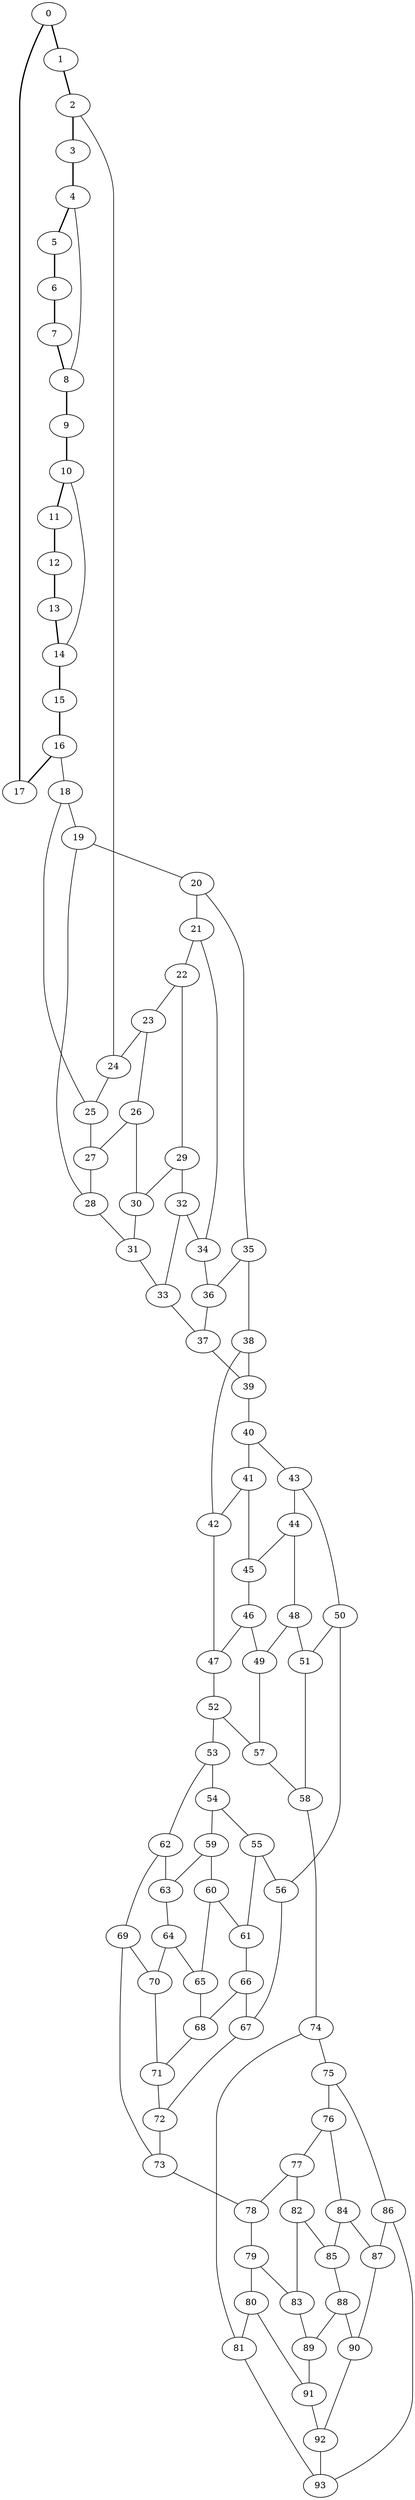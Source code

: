 //Inside of this graph isn't 3-connected
graph G {
0 [ pos = " 19.00,0.00!" ];
0 -- 1[style=bold];
0 -- 17[style=bold];
1 [ pos = " 17.85,6.50!" ];
1 -- 2[style=bold];
2 [ pos = " 14.55,12.21!" ];
2 -- 3[style=bold];
2 -- 24;
3 [ pos = " 9.50,16.45!" ];
3 -- 4[style=bold];
4 [ pos = " 3.30,18.71!" ];
4 -- 5[style=bold];
4 -- 8;
5 [ pos = " -3.30,18.71!" ];
5 -- 6[style=bold];
6 [ pos = " -9.50,16.45!" ];
6 -- 7[style=bold];
7 [ pos = " -14.55,12.21!" ];
7 -- 8[style=bold];
8 [ pos = " -17.85,6.50!" ];
8 -- 9[style=bold];
9 [ pos = " -19.00,0.00!" ];
9 -- 10[style=bold];
10 [ pos = " -17.85,-6.50!" ];
10 -- 11[style=bold];
10 -- 14;
11 [ pos = " -14.55,-12.21!" ];
11 -- 12[style=bold];
12 [ pos = " -9.50,-16.45!" ];
12 -- 13[style=bold];
13 [ pos = " -3.30,-18.71!" ];
13 -- 14[style=bold];
14 [ pos = " 3.30,-18.71!" ];
14 -- 15[style=bold];
15 [ pos = " 9.50,-16.45!" ];
15 -- 16[style=bold];
16 [ pos = " 14.55,-12.21!" ];
16 -- 17[style=bold];
16 -- 18;
17 [ pos = " 17.85,-6.50!" ];
18 -- 19;
18 -- 25;
19 -- 20;
19 -- 28;
20 -- 21;
20 -- 35;
21 -- 22;
21 -- 34;
22 -- 23;
22 -- 29;
23 -- 24;
23 -- 26;
24 -- 25;
25 -- 27;
26 -- 27;
26 -- 30;
27 -- 28;
28 -- 31;
29 -- 30;
29 -- 32;
30 -- 31;
31 -- 33;
32 -- 33;
32 -- 34;
33 -- 37;
34 -- 36;
35 -- 36;
35 -- 38;
36 -- 37;
37 -- 39;
38 -- 39;
38 -- 42;
39 -- 40;
40 -- 41;
40 -- 43;
41 -- 42;
41 -- 45;
42 -- 47;
43 -- 44;
43 -- 50;
44 -- 45;
44 -- 48;
45 -- 46;
46 -- 47;
46 -- 49;
47 -- 52;
48 -- 49;
48 -- 51;
49 -- 57;
50 -- 51;
50 -- 56;
51 -- 58;
52 -- 53;
52 -- 57;
53 -- 54;
53 -- 62;
54 -- 55;
54 -- 59;
55 -- 56;
55 -- 61;
56 -- 67;
57 -- 58;
58 -- 74;
59 -- 60;
59 -- 63;
60 -- 61;
60 -- 65;
61 -- 66;
62 -- 63;
62 -- 69;
63 -- 64;
64 -- 65;
64 -- 70;
65 -- 68;
66 -- 67;
66 -- 68;
67 -- 72;
68 -- 71;
69 -- 70;
69 -- 73;
70 -- 71;
71 -- 72;
72 -- 73;
73 -- 78;
74 -- 75;
74 -- 81;
75 -- 76;
75 -- 86;
76 -- 77;
76 -- 84;
77 -- 78;
77 -- 82;
78 -- 79;
79 -- 80;
79 -- 83;
80 -- 81;
80 -- 91;
81 -- 93;
82 -- 83;
82 -- 85;
83 -- 89;
84 -- 85;
84 -- 87;
85 -- 88;
86 -- 87;
86 -- 93;
87 -- 90;
88 -- 89;
88 -- 90;
89 -- 91;
90 -- 92;
91 -- 92;
92 -- 93;
}
